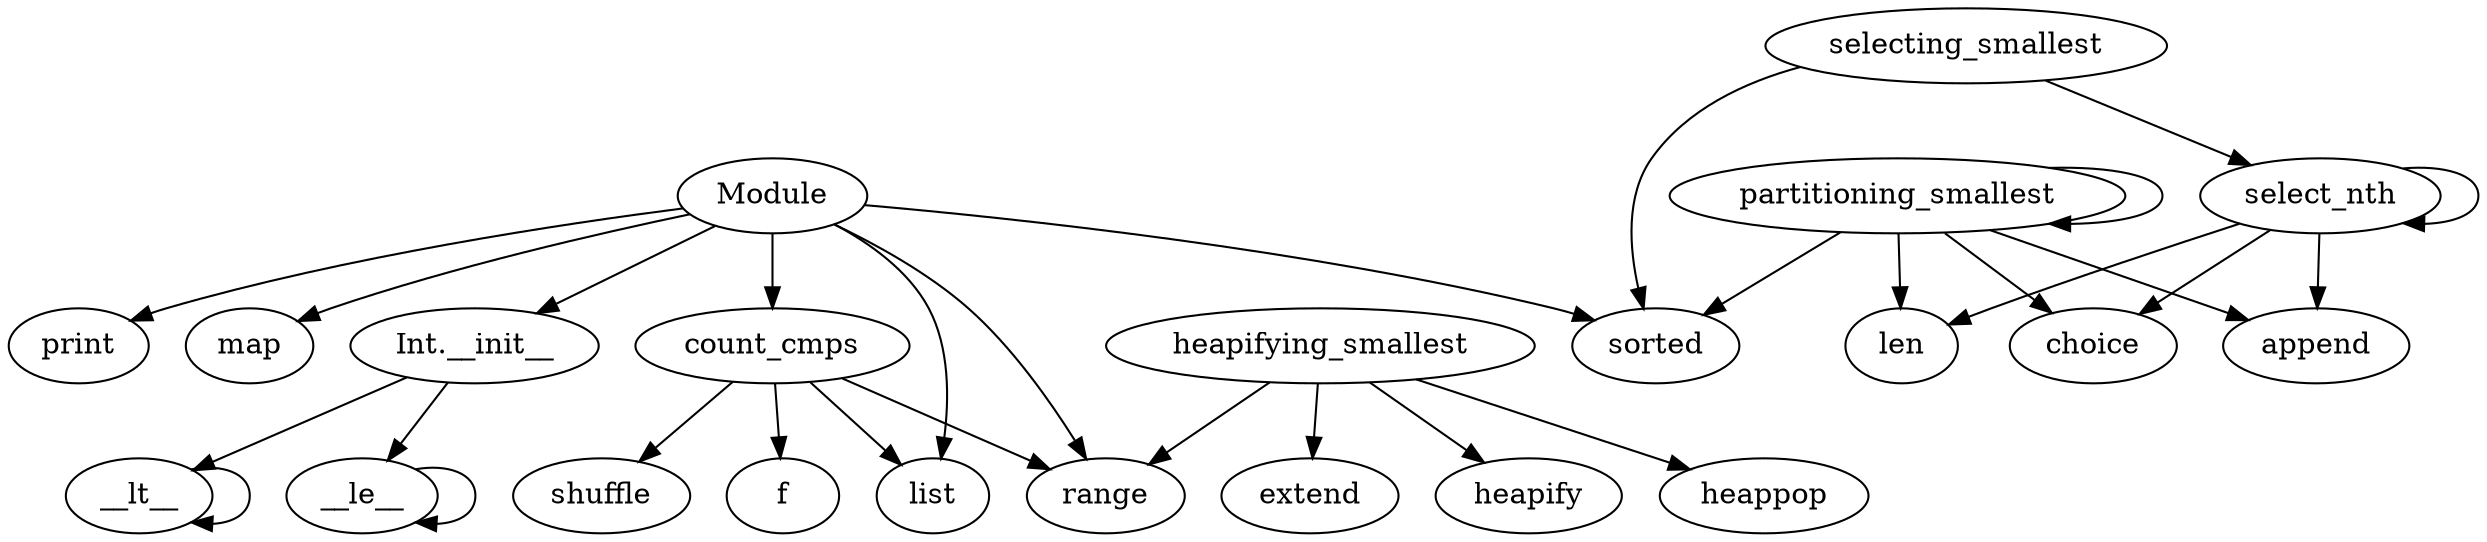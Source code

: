 digraph  {
__lt__;
__le__;
count_cmps;
shuffle;
f;
list;
range;
heapifying_smallest;
heapify;
heappop;
extend;
select_nth;
len;
choice;
append;
selecting_smallest;
sorted;
partitioning_smallest;
Module;
"Int.__init__";
print;
map;
__lt__ -> __lt__;
__le__ -> __le__;
count_cmps -> shuffle;
count_cmps -> f;
count_cmps -> list;
count_cmps -> range;
heapifying_smallest -> heapify;
heapifying_smallest -> heappop;
heapifying_smallest -> range;
heapifying_smallest -> extend;
select_nth -> len;
select_nth -> choice;
select_nth -> append;
select_nth -> select_nth;
selecting_smallest -> select_nth;
selecting_smallest -> sorted;
partitioning_smallest -> len;
partitioning_smallest -> choice;
partitioning_smallest -> append;
partitioning_smallest -> partitioning_smallest;
partitioning_smallest -> sorted;
Module -> "Int.__init__";
Module -> print;
Module -> list;
Module -> map;
Module -> range;
Module -> sorted;
Module -> count_cmps;
"Int.__init__" -> __lt__;
"Int.__init__" -> __le__;
}
